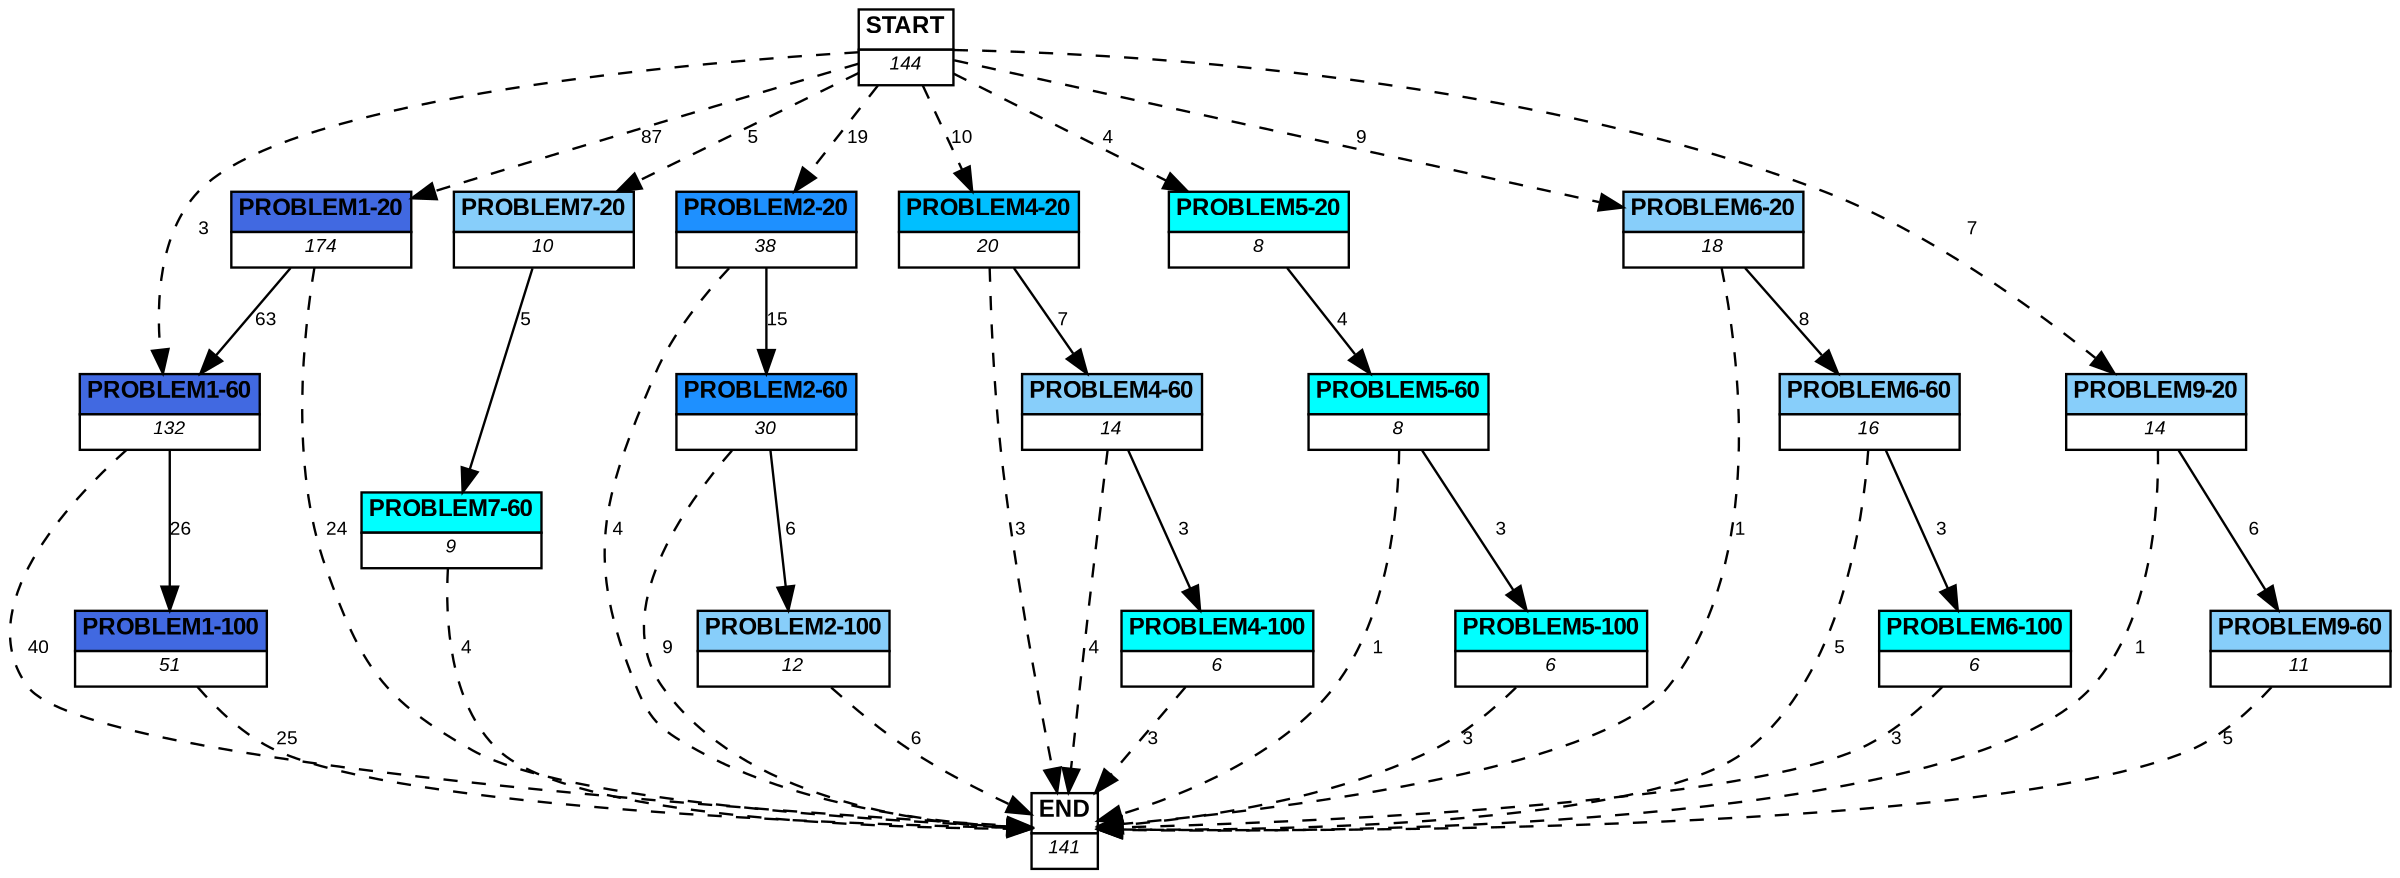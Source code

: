 digraph graphname {
	dpi = 150
	size="16,11!";
	margin = 0;
"PROBLEM1-20" [shape=plain, label=<<table border="0" cellborder="1" cellspacing="0"><tr><td bgcolor="royalblue"><FONT face="Arial" POINT-SIZE="10"><b>PROBLEM1-20</b></FONT></td></tr><tr><td bgcolor="white"><FONT face="Arial" POINT-SIZE="8"><i>174</i></FONT></td></tr></table>>]
"PROBLEM7-20" [shape=plain, label=<<table border="0" cellborder="1" cellspacing="0"><tr><td bgcolor="lightskyblue"><FONT face="Arial" POINT-SIZE="10"><b>PROBLEM7-20</b></FONT></td></tr><tr><td bgcolor="white"><FONT face="Arial" POINT-SIZE="8"><i>10</i></FONT></td></tr></table>>]
"PROBLEM7-60" [shape=plain, label=<<table border="0" cellborder="1" cellspacing="0"><tr><td bgcolor="aqua"><FONT face="Arial" POINT-SIZE="10"><b>PROBLEM7-60</b></FONT></td></tr><tr><td bgcolor="white"><FONT face="Arial" POINT-SIZE="8"><i>9</i></FONT></td></tr></table>>]
"PROBLEM1-60" [shape=plain, label=<<table border="0" cellborder="1" cellspacing="0"><tr><td bgcolor="royalblue"><FONT face="Arial" POINT-SIZE="10"><b>PROBLEM1-60</b></FONT></td></tr><tr><td bgcolor="white"><FONT face="Arial" POINT-SIZE="8"><i>132</i></FONT></td></tr></table>>]
"PROBLEM1-100" [shape=plain, label=<<table border="0" cellborder="1" cellspacing="0"><tr><td bgcolor="royalblue"><FONT face="Arial" POINT-SIZE="10"><b>PROBLEM1-100</b></FONT></td></tr><tr><td bgcolor="white"><FONT face="Arial" POINT-SIZE="8"><i>51</i></FONT></td></tr></table>>]
"PROBLEM2-20" [shape=plain, label=<<table border="0" cellborder="1" cellspacing="0"><tr><td bgcolor="dodgerblue"><FONT face="Arial" POINT-SIZE="10"><b>PROBLEM2-20</b></FONT></td></tr><tr><td bgcolor="white"><FONT face="Arial" POINT-SIZE="8"><i>38</i></FONT></td></tr></table>>]
"PROBLEM2-60" [shape=plain, label=<<table border="0" cellborder="1" cellspacing="0"><tr><td bgcolor="dodgerblue"><FONT face="Arial" POINT-SIZE="10"><b>PROBLEM2-60</b></FONT></td></tr><tr><td bgcolor="white"><FONT face="Arial" POINT-SIZE="8"><i>30</i></FONT></td></tr></table>>]
"PROBLEM2-100" [shape=plain, label=<<table border="0" cellborder="1" cellspacing="0"><tr><td bgcolor="lightskyblue"><FONT face="Arial" POINT-SIZE="10"><b>PROBLEM2-100</b></FONT></td></tr><tr><td bgcolor="white"><FONT face="Arial" POINT-SIZE="8"><i>12</i></FONT></td></tr></table>>]
"PROBLEM4-20" [shape=plain, label=<<table border="0" cellborder="1" cellspacing="0"><tr><td bgcolor="deepskyblue"><FONT face="Arial" POINT-SIZE="10"><b>PROBLEM4-20</b></FONT></td></tr><tr><td bgcolor="white"><FONT face="Arial" POINT-SIZE="8"><i>20</i></FONT></td></tr></table>>]
"PROBLEM4-60" [shape=plain, label=<<table border="0" cellborder="1" cellspacing="0"><tr><td bgcolor="lightskyblue"><FONT face="Arial" POINT-SIZE="10"><b>PROBLEM4-60</b></FONT></td></tr><tr><td bgcolor="white"><FONT face="Arial" POINT-SIZE="8"><i>14</i></FONT></td></tr></table>>]
"PROBLEM4-100" [shape=plain, label=<<table border="0" cellborder="1" cellspacing="0"><tr><td bgcolor="aqua"><FONT face="Arial" POINT-SIZE="10"><b>PROBLEM4-100</b></FONT></td></tr><tr><td bgcolor="white"><FONT face="Arial" POINT-SIZE="8"><i>6</i></FONT></td></tr></table>>]
"PROBLEM5-20" [shape=plain, label=<<table border="0" cellborder="1" cellspacing="0"><tr><td bgcolor="aqua"><FONT face="Arial" POINT-SIZE="10"><b>PROBLEM5-20</b></FONT></td></tr><tr><td bgcolor="white"><FONT face="Arial" POINT-SIZE="8"><i>8</i></FONT></td></tr></table>>]
"PROBLEM5-60" [shape=plain, label=<<table border="0" cellborder="1" cellspacing="0"><tr><td bgcolor="aqua"><FONT face="Arial" POINT-SIZE="10"><b>PROBLEM5-60</b></FONT></td></tr><tr><td bgcolor="white"><FONT face="Arial" POINT-SIZE="8"><i>8</i></FONT></td></tr></table>>]
"PROBLEM5-100" [shape=plain, label=<<table border="0" cellborder="1" cellspacing="0"><tr><td bgcolor="aqua"><FONT face="Arial" POINT-SIZE="10"><b>PROBLEM5-100</b></FONT></td></tr><tr><td bgcolor="white"><FONT face="Arial" POINT-SIZE="8"><i>6</i></FONT></td></tr></table>>]
"PROBLEM6-20" [shape=plain, label=<<table border="0" cellborder="1" cellspacing="0"><tr><td bgcolor="lightskyblue"><FONT face="Arial" POINT-SIZE="10"><b>PROBLEM6-20</b></FONT></td></tr><tr><td bgcolor="white"><FONT face="Arial" POINT-SIZE="8"><i>18</i></FONT></td></tr></table>>]
"PROBLEM6-60" [shape=plain, label=<<table border="0" cellborder="1" cellspacing="0"><tr><td bgcolor="lightskyblue"><FONT face="Arial" POINT-SIZE="10"><b>PROBLEM6-60</b></FONT></td></tr><tr><td bgcolor="white"><FONT face="Arial" POINT-SIZE="8"><i>16</i></FONT></td></tr></table>>]
"PROBLEM6-100" [shape=plain, label=<<table border="0" cellborder="1" cellspacing="0"><tr><td bgcolor="aqua"><FONT face="Arial" POINT-SIZE="10"><b>PROBLEM6-100</b></FONT></td></tr><tr><td bgcolor="white"><FONT face="Arial" POINT-SIZE="8"><i>6</i></FONT></td></tr></table>>]
"PROBLEM9-20" [shape=plain, label=<<table border="0" cellborder="1" cellspacing="0"><tr><td bgcolor="lightskyblue"><FONT face="Arial" POINT-SIZE="10"><b>PROBLEM9-20</b></FONT></td></tr><tr><td bgcolor="white"><FONT face="Arial" POINT-SIZE="8"><i>14</i></FONT></td></tr></table>>]
"PROBLEM9-60" [shape=plain, label=<<table border="0" cellborder="1" cellspacing="0"><tr><td bgcolor="lightskyblue"><FONT face="Arial" POINT-SIZE="10"><b>PROBLEM9-60</b></FONT></td></tr><tr><td bgcolor="white"><FONT face="Arial" POINT-SIZE="8"><i>11</i></FONT></td></tr></table>>]
"START" [shape=plain, label=<<table border="0" cellborder="1" cellspacing="0"><tr><td bgcolor="white"><FONT face="Arial" POINT-SIZE="10"><b>START</b></FONT></td></tr><tr><td bgcolor="white"><FONT face="Arial" POINT-SIZE="8"><i>144</i></FONT></td></tr></table>>]
"END" [shape=plain, label=<<table border="0" cellborder="1" cellspacing="0"><tr><td bgcolor="white"><FONT face="Arial" POINT-SIZE="10"><b>END</b></FONT></td></tr><tr><td bgcolor="white"><FONT face="Arial" POINT-SIZE="8"><i>141</i></FONT></td></tr></table>>]
"PROBLEM1-20" -> "PROBLEM1-60" [ label ="63" labelfloat=false fontname="Arial" fontsize=8]
"PROBLEM1-20" -> "END" [ style = dashed label ="24" labelfloat=false fontname="Arial" fontsize=8]
"PROBLEM7-20" -> "PROBLEM7-60" [ label ="5" labelfloat=false fontname="Arial" fontsize=8]
"PROBLEM7-60" -> "END" [ style = dashed label ="4" labelfloat=false fontname="Arial" fontsize=8]
"PROBLEM1-60" -> "PROBLEM1-100" [ label ="26" labelfloat=false fontname="Arial" fontsize=8]
"PROBLEM1-60" -> "END" [ style = dashed label ="40" labelfloat=false fontname="Arial" fontsize=8]
"PROBLEM1-100" -> "END" [ style = dashed label ="25" labelfloat=false fontname="Arial" fontsize=8]
"PROBLEM2-20" -> "PROBLEM2-60" [ label ="15" labelfloat=false fontname="Arial" fontsize=8]
"PROBLEM2-20" -> "END" [ style = dashed label ="4" labelfloat=false fontname="Arial" fontsize=8]
"PROBLEM2-60" -> "PROBLEM2-100" [ label ="6" labelfloat=false fontname="Arial" fontsize=8]
"PROBLEM2-60" -> "END" [ style = dashed label ="9" labelfloat=false fontname="Arial" fontsize=8]
"PROBLEM2-100" -> "END" [ style = dashed label ="6" labelfloat=false fontname="Arial" fontsize=8]
"PROBLEM4-20" -> "PROBLEM4-60" [ label ="7" labelfloat=false fontname="Arial" fontsize=8]
"PROBLEM4-20" -> "END" [ style = dashed label ="3" labelfloat=false fontname="Arial" fontsize=8]
"PROBLEM4-60" -> "PROBLEM4-100" [ label ="3" labelfloat=false fontname="Arial" fontsize=8]
"PROBLEM4-60" -> "END" [ style = dashed label ="4" labelfloat=false fontname="Arial" fontsize=8]
"PROBLEM4-100" -> "END" [ style = dashed label ="3" labelfloat=false fontname="Arial" fontsize=8]
"PROBLEM5-20" -> "PROBLEM5-60" [ label ="4" labelfloat=false fontname="Arial" fontsize=8]
"PROBLEM5-60" -> "PROBLEM5-100" [ label ="3" labelfloat=false fontname="Arial" fontsize=8]
"PROBLEM5-60" -> "END" [ style = dashed label ="1" labelfloat=false fontname="Arial" fontsize=8]
"PROBLEM5-100" -> "END" [ style = dashed label ="3" labelfloat=false fontname="Arial" fontsize=8]
"PROBLEM6-20" -> "PROBLEM6-60" [ label ="8" labelfloat=false fontname="Arial" fontsize=8]
"PROBLEM6-20" -> "END" [ style = dashed label ="1" labelfloat=false fontname="Arial" fontsize=8]
"PROBLEM6-60" -> "PROBLEM6-100" [ label ="3" labelfloat=false fontname="Arial" fontsize=8]
"PROBLEM6-60" -> "END" [ style = dashed label ="5" labelfloat=false fontname="Arial" fontsize=8]
"PROBLEM6-100" -> "END" [ style = dashed label ="3" labelfloat=false fontname="Arial" fontsize=8]
"PROBLEM9-20" -> "PROBLEM9-60" [ label ="6" labelfloat=false fontname="Arial" fontsize=8]
"PROBLEM9-20" -> "END" [ style = dashed label ="1" labelfloat=false fontname="Arial" fontsize=8]
"PROBLEM9-60" -> "END" [ style = dashed label ="5" labelfloat=false fontname="Arial" fontsize=8]
"START" -> "PROBLEM1-20" [ style = dashed label ="87" labelfloat=false fontname="Arial" fontsize=8]
"START" -> "PROBLEM7-20" [ style = dashed label ="5" labelfloat=false fontname="Arial" fontsize=8]
"START" -> "PROBLEM1-60" [ style = dashed label ="3" labelfloat=false fontname="Arial" fontsize=8]
"START" -> "PROBLEM2-20" [ style = dashed label ="19" labelfloat=false fontname="Arial" fontsize=8]
"START" -> "PROBLEM4-20" [ style = dashed label ="10" labelfloat=false fontname="Arial" fontsize=8]
"START" -> "PROBLEM5-20" [ style = dashed label ="4" labelfloat=false fontname="Arial" fontsize=8]
"START" -> "PROBLEM6-20" [ style = dashed label ="9" labelfloat=false fontname="Arial" fontsize=8]
"START" -> "PROBLEM9-20" [ style = dashed label ="7" labelfloat=false fontname="Arial" fontsize=8]
}